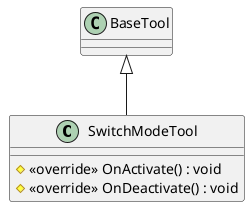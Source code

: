@startuml
class SwitchModeTool {
    # <<override>> OnActivate() : void
    # <<override>> OnDeactivate() : void
}
BaseTool <|-- SwitchModeTool
@enduml

